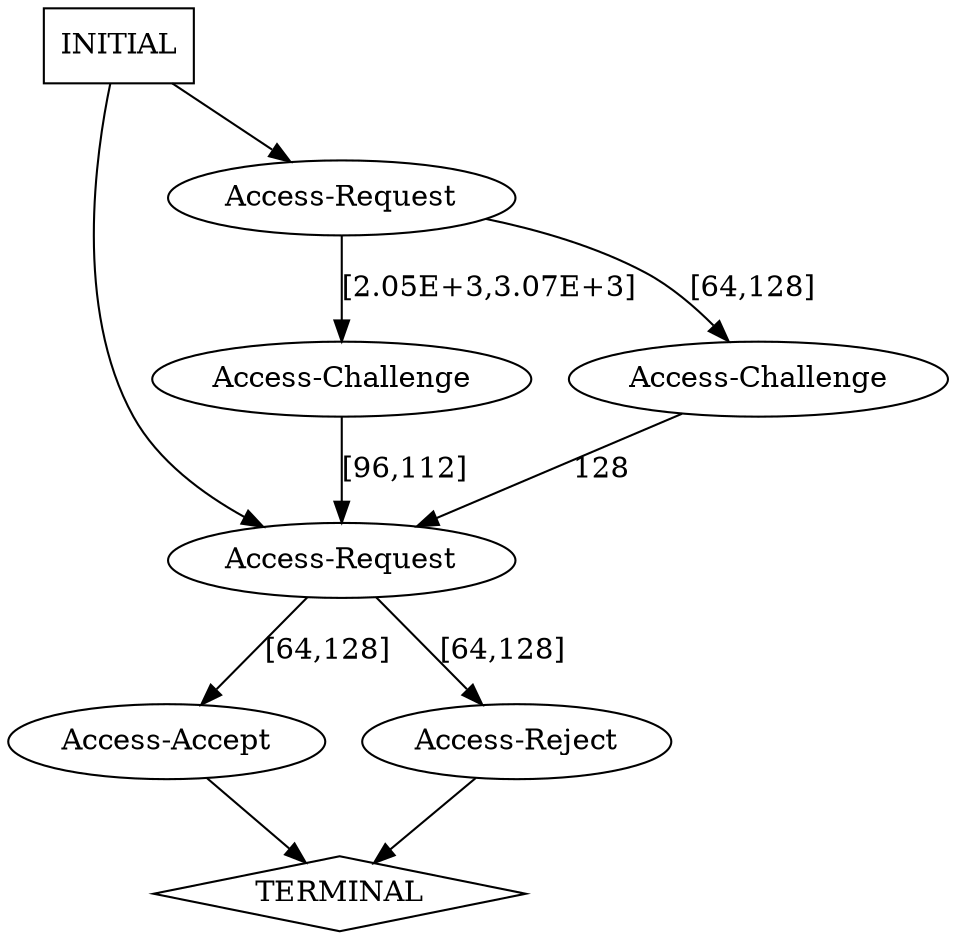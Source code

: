 digraph G {
  0 [label="Access-Accept"];
  1 [label="Access-Challenge"];
  2 [label="Access-Challenge"];
  3 [label="Access-Reject"];
  4 [label="Access-Request"];
  5 [label="Access-Request"];
  6 [label="TERMINAL",shape=diamond];
  7 [label="INITIAL",shape=box];
0->6 [label=""];
1->4 [label="[96,112]"];
2->4 [label="128"];
3->6 [label=""];
4->0 [label="[64,128]"];
4->3 [label="[64,128]"];
5->2 [label="[64,128]"];
5->1 [label="[2.05E+3,3.07E+3]"];
7->5 [label=""];
7->4 [label=""];
}
